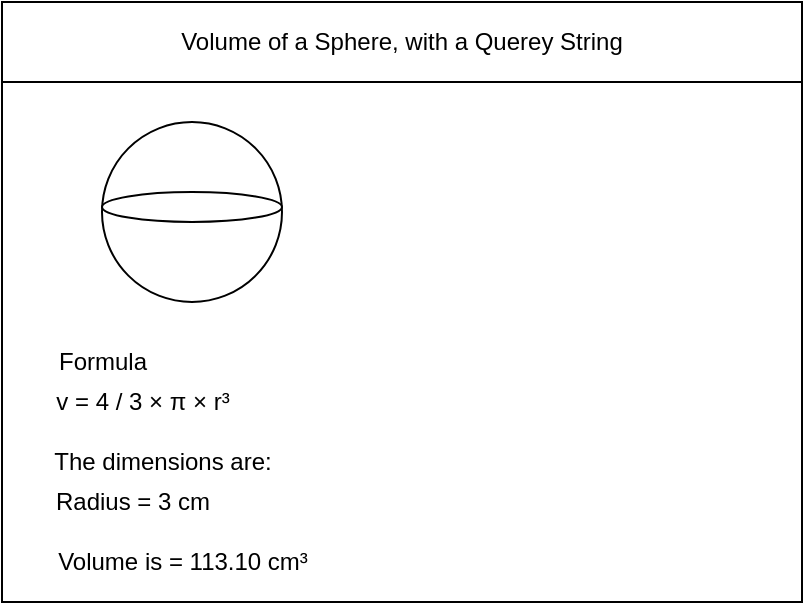 <mxfile>
    <diagram id="pIaEtrtLPv3HG8r1JEND" name="Page-1">
        <mxGraphModel dx="754" dy="661" grid="1" gridSize="10" guides="1" tooltips="1" connect="1" arrows="1" fold="1" page="1" pageScale="1" pageWidth="850" pageHeight="1100" math="0" shadow="0">
            <root>
                <mxCell id="0"/>
                <mxCell id="1" parent="0"/>
                <mxCell id="2" value="" style="rounded=0;whiteSpace=wrap;html=1;" parent="1" vertex="1">
                    <mxGeometry x="80" y="80" width="400" height="300" as="geometry"/>
                </mxCell>
                <mxCell id="3" value="Volume of a Sphere, with a Querey String" style="rounded=0;whiteSpace=wrap;html=1;" parent="1" vertex="1">
                    <mxGeometry x="80" y="80" width="400" height="40" as="geometry"/>
                </mxCell>
                <mxCell id="10" value="" style="ellipse;whiteSpace=wrap;html=1;aspect=fixed;" vertex="1" parent="1">
                    <mxGeometry x="130" y="140" width="90" height="90" as="geometry"/>
                </mxCell>
                <mxCell id="9" value="" style="ellipse;whiteSpace=wrap;html=1;" vertex="1" parent="1">
                    <mxGeometry x="130" y="175" width="90" height="15" as="geometry"/>
                </mxCell>
                <mxCell id="11" value="Formula" style="text;html=1;resizable=0;autosize=1;align=center;verticalAlign=middle;points=[];fillColor=none;strokeColor=none;rounded=0;" vertex="1" parent="1">
                    <mxGeometry x="100" y="250" width="60" height="20" as="geometry"/>
                </mxCell>
                <mxCell id="12" value="v = 4 / 3 × π × r³" style="text;html=1;resizable=0;autosize=1;align=center;verticalAlign=middle;points=[];fillColor=none;strokeColor=none;rounded=0;" vertex="1" parent="1">
                    <mxGeometry x="100" y="270" width="100" height="20" as="geometry"/>
                </mxCell>
                <mxCell id="13" value="The dimensions are:" style="text;html=1;resizable=0;autosize=1;align=center;verticalAlign=middle;points=[];fillColor=none;strokeColor=none;rounded=0;" vertex="1" parent="1">
                    <mxGeometry x="100" y="300" width="120" height="20" as="geometry"/>
                </mxCell>
                <mxCell id="14" value="Radius = 3 cm" style="text;html=1;resizable=0;autosize=1;align=center;verticalAlign=middle;points=[];fillColor=none;strokeColor=none;rounded=0;" vertex="1" parent="1">
                    <mxGeometry x="100" y="320" width="90" height="20" as="geometry"/>
                </mxCell>
                <mxCell id="15" value="Volume is = 113.10 cm³" style="text;html=1;resizable=0;autosize=1;align=center;verticalAlign=middle;points=[];fillColor=none;strokeColor=none;rounded=0;" vertex="1" parent="1">
                    <mxGeometry x="100" y="350" width="140" height="20" as="geometry"/>
                </mxCell>
            </root>
        </mxGraphModel>
    </diagram>
</mxfile>